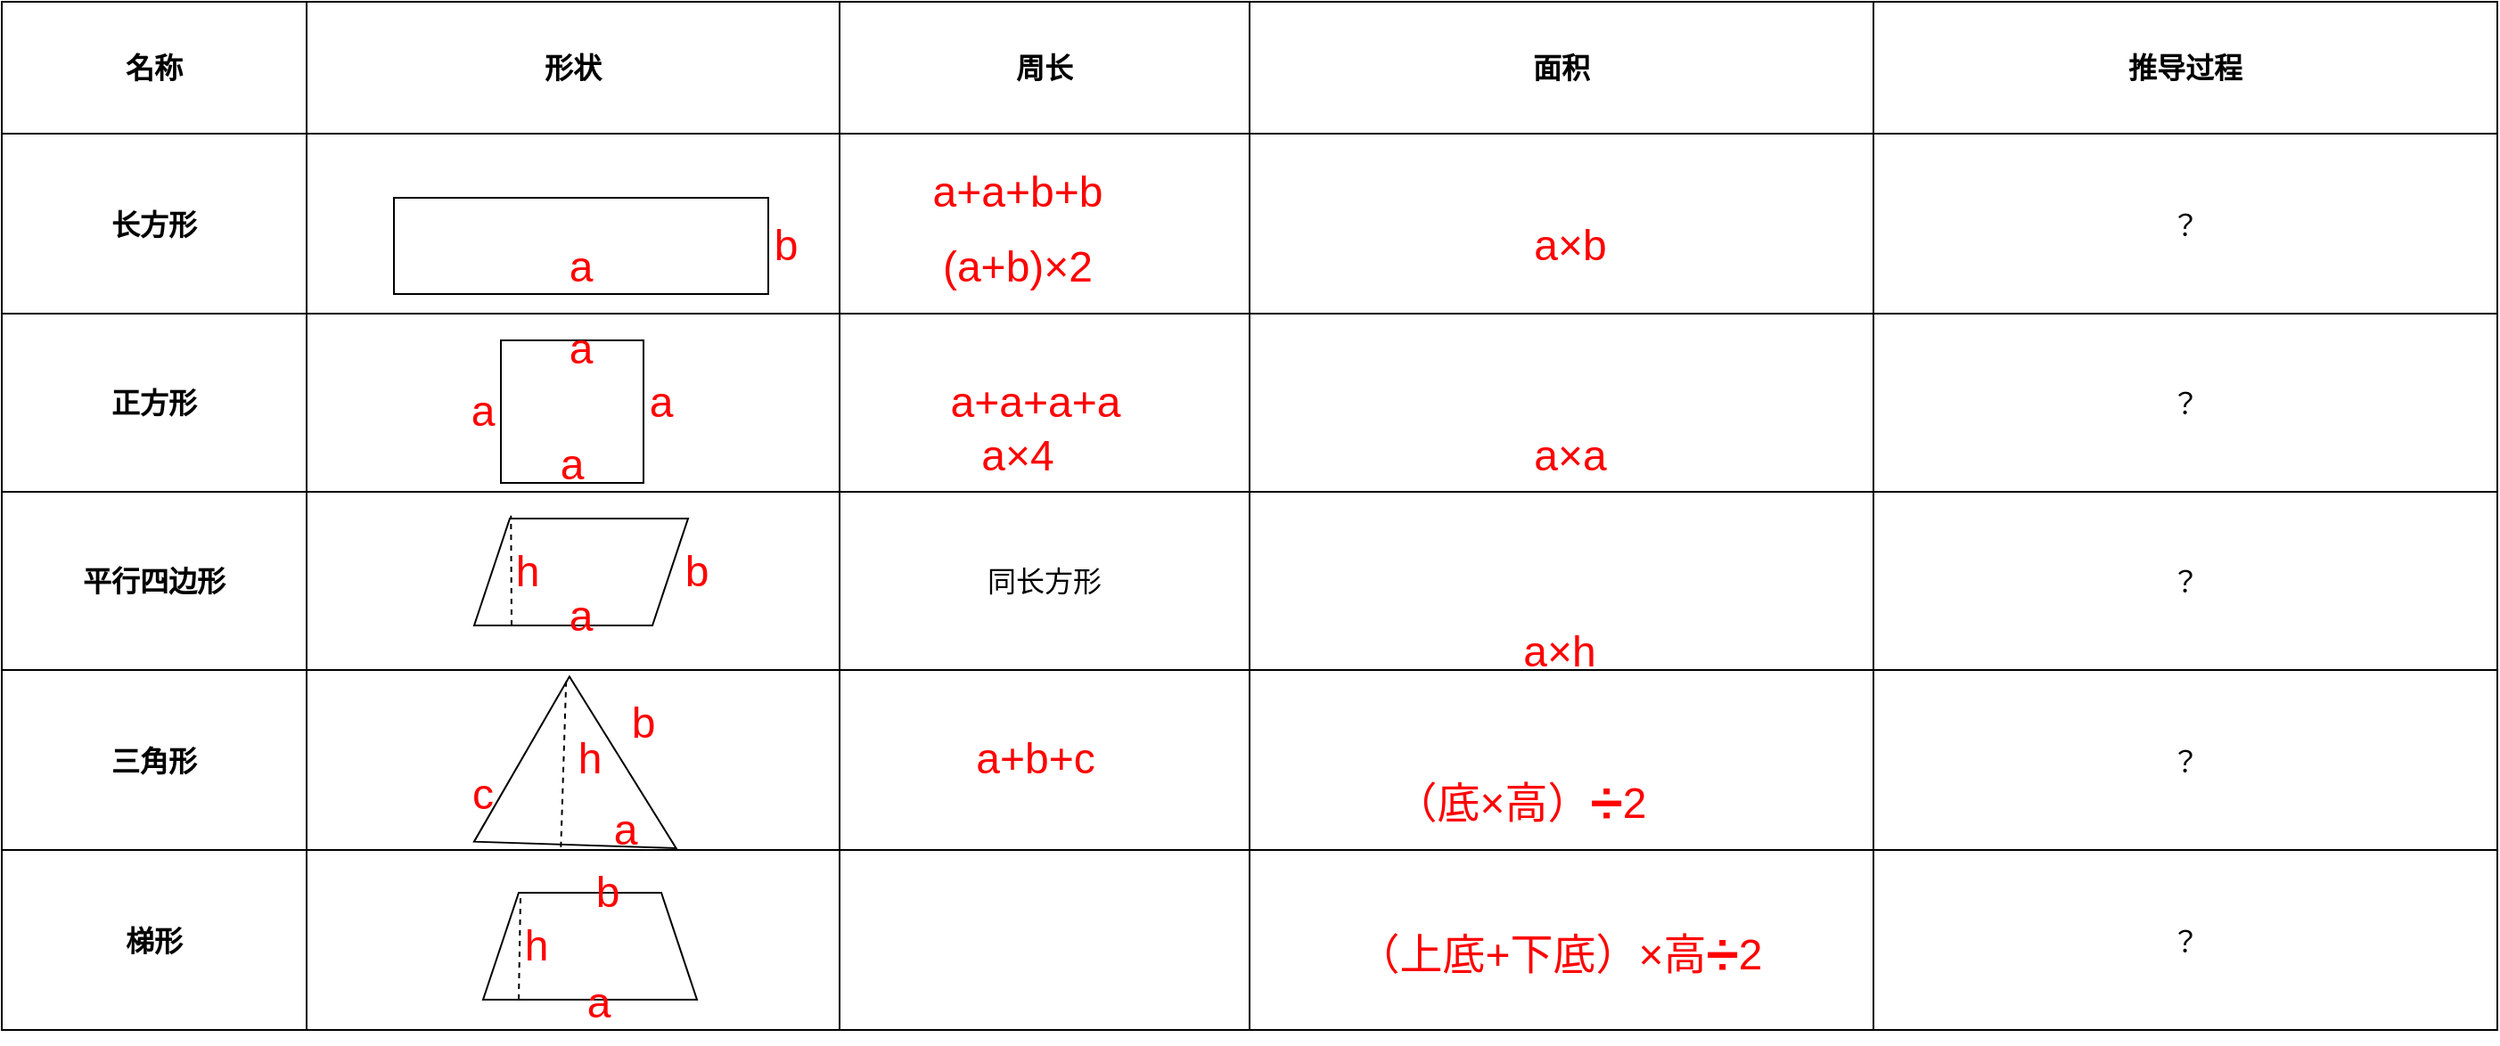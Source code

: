 <mxfile version="24.7.16">
  <diagram name="第 1 页" id="Y7WcQFRap8hTRmkbWVf2">
    <mxGraphModel dx="1793" dy="1558" grid="1" gridSize="10" guides="1" tooltips="1" connect="1" arrows="1" fold="1" page="1" pageScale="1" pageWidth="827" pageHeight="1169" math="0" shadow="0">
      <root>
        <mxCell id="0" />
        <mxCell id="1" parent="0" />
        <mxCell id="KeZkn1Jppf8AMs9LS9iD-27" value="" style="shape=table;startSize=0;container=1;collapsible=0;childLayout=tableLayout;fontSize=16;rounded=1;labelBackgroundColor=none;" vertex="1" parent="1">
          <mxGeometry x="-460" y="-270" width="1400" height="577" as="geometry" />
        </mxCell>
        <mxCell id="KeZkn1Jppf8AMs9LS9iD-28" value="" style="shape=tableRow;horizontal=0;startSize=0;swimlaneHead=0;swimlaneBody=0;top=0;left=0;bottom=0;right=0;collapsible=0;dropTarget=0;fillColor=none;points=[[0,0.5],[1,0.5]];portConstraint=eastwest;fontSize=16;fontStyle=1;rounded=1;labelBackgroundColor=none;" vertex="1" parent="KeZkn1Jppf8AMs9LS9iD-27">
          <mxGeometry width="1400" height="74" as="geometry" />
        </mxCell>
        <mxCell id="KeZkn1Jppf8AMs9LS9iD-71" value="名称" style="shape=partialRectangle;html=1;whiteSpace=wrap;connectable=0;overflow=hidden;fillColor=none;top=0;left=0;bottom=0;right=0;pointerEvents=1;fontSize=16;fontStyle=1;rounded=1;labelBackgroundColor=none;" vertex="1" parent="KeZkn1Jppf8AMs9LS9iD-28">
          <mxGeometry width="171" height="74" as="geometry">
            <mxRectangle width="171" height="74" as="alternateBounds" />
          </mxGeometry>
        </mxCell>
        <mxCell id="KeZkn1Jppf8AMs9LS9iD-29" value="形状" style="shape=partialRectangle;html=1;whiteSpace=wrap;connectable=0;overflow=hidden;fillColor=none;top=0;left=0;bottom=0;right=0;pointerEvents=1;fontSize=16;fontStyle=1;rounded=1;labelBackgroundColor=none;" vertex="1" parent="KeZkn1Jppf8AMs9LS9iD-28">
          <mxGeometry x="171" width="299" height="74" as="geometry">
            <mxRectangle width="299" height="74" as="alternateBounds" />
          </mxGeometry>
        </mxCell>
        <mxCell id="KeZkn1Jppf8AMs9LS9iD-30" value="周长" style="shape=partialRectangle;html=1;whiteSpace=wrap;connectable=0;overflow=hidden;fillColor=none;top=0;left=0;bottom=0;right=0;pointerEvents=1;fontSize=16;fontStyle=1;rounded=1;labelBackgroundColor=none;" vertex="1" parent="KeZkn1Jppf8AMs9LS9iD-28">
          <mxGeometry x="470" width="230" height="74" as="geometry">
            <mxRectangle width="230" height="74" as="alternateBounds" />
          </mxGeometry>
        </mxCell>
        <mxCell id="KeZkn1Jppf8AMs9LS9iD-31" value="面积" style="shape=partialRectangle;html=1;whiteSpace=wrap;connectable=0;overflow=hidden;fillColor=none;top=0;left=0;bottom=0;right=0;pointerEvents=1;fontSize=16;fontStyle=1;rounded=1;labelBackgroundColor=none;" vertex="1" parent="KeZkn1Jppf8AMs9LS9iD-28">
          <mxGeometry x="700" width="350" height="74" as="geometry">
            <mxRectangle width="350" height="74" as="alternateBounds" />
          </mxGeometry>
        </mxCell>
        <mxCell id="KeZkn1Jppf8AMs9LS9iD-138" value="推导过程" style="shape=partialRectangle;html=1;whiteSpace=wrap;connectable=0;overflow=hidden;fillColor=none;top=0;left=0;bottom=0;right=0;pointerEvents=1;fontSize=16;fontStyle=1;rounded=1;labelBackgroundColor=none;" vertex="1" parent="KeZkn1Jppf8AMs9LS9iD-28">
          <mxGeometry x="1050" width="350" height="74" as="geometry">
            <mxRectangle width="350" height="74" as="alternateBounds" />
          </mxGeometry>
        </mxCell>
        <mxCell id="KeZkn1Jppf8AMs9LS9iD-32" value="" style="shape=tableRow;horizontal=0;startSize=0;swimlaneHead=0;swimlaneBody=0;top=0;left=0;bottom=0;right=0;collapsible=0;dropTarget=0;fillColor=none;points=[[0,0.5],[1,0.5]];portConstraint=eastwest;fontSize=16;rounded=1;labelBackgroundColor=none;" vertex="1" parent="KeZkn1Jppf8AMs9LS9iD-27">
          <mxGeometry y="74" width="1400" height="101" as="geometry" />
        </mxCell>
        <mxCell id="KeZkn1Jppf8AMs9LS9iD-72" value="长方形" style="shape=partialRectangle;html=1;whiteSpace=wrap;connectable=0;overflow=hidden;fillColor=none;top=0;left=0;bottom=0;right=0;pointerEvents=1;fontSize=16;rounded=1;labelBackgroundColor=none;fontStyle=1" vertex="1" parent="KeZkn1Jppf8AMs9LS9iD-32">
          <mxGeometry width="171" height="101" as="geometry">
            <mxRectangle width="171" height="101" as="alternateBounds" />
          </mxGeometry>
        </mxCell>
        <mxCell id="KeZkn1Jppf8AMs9LS9iD-33" value="" style="shape=partialRectangle;html=1;whiteSpace=wrap;connectable=0;overflow=hidden;fillColor=none;top=0;left=0;bottom=0;right=0;pointerEvents=1;fontSize=16;rounded=1;labelBackgroundColor=none;" vertex="1" parent="KeZkn1Jppf8AMs9LS9iD-32">
          <mxGeometry x="171" width="299" height="101" as="geometry">
            <mxRectangle width="299" height="101" as="alternateBounds" />
          </mxGeometry>
        </mxCell>
        <mxCell id="KeZkn1Jppf8AMs9LS9iD-34" value="" style="shape=partialRectangle;html=1;whiteSpace=wrap;connectable=0;overflow=hidden;fillColor=none;top=0;left=0;bottom=0;right=0;pointerEvents=1;fontSize=16;rounded=1;labelBackgroundColor=none;" vertex="1" parent="KeZkn1Jppf8AMs9LS9iD-32">
          <mxGeometry x="470" width="230" height="101" as="geometry">
            <mxRectangle width="230" height="101" as="alternateBounds" />
          </mxGeometry>
        </mxCell>
        <mxCell id="KeZkn1Jppf8AMs9LS9iD-35" value="" style="shape=partialRectangle;html=1;whiteSpace=wrap;connectable=0;overflow=hidden;fillColor=none;top=0;left=0;bottom=0;right=0;pointerEvents=1;fontSize=16;rounded=1;labelBackgroundColor=none;" vertex="1" parent="KeZkn1Jppf8AMs9LS9iD-32">
          <mxGeometry x="700" width="350" height="101" as="geometry">
            <mxRectangle width="350" height="101" as="alternateBounds" />
          </mxGeometry>
        </mxCell>
        <mxCell id="KeZkn1Jppf8AMs9LS9iD-139" value="？" style="shape=partialRectangle;html=1;whiteSpace=wrap;connectable=0;overflow=hidden;fillColor=none;top=0;left=0;bottom=0;right=0;pointerEvents=1;fontSize=16;rounded=1;labelBackgroundColor=none;" vertex="1" parent="KeZkn1Jppf8AMs9LS9iD-32">
          <mxGeometry x="1050" width="350" height="101" as="geometry">
            <mxRectangle width="350" height="101" as="alternateBounds" />
          </mxGeometry>
        </mxCell>
        <mxCell id="KeZkn1Jppf8AMs9LS9iD-36" value="" style="shape=tableRow;horizontal=0;startSize=0;swimlaneHead=0;swimlaneBody=0;top=0;left=0;bottom=0;right=0;collapsible=0;dropTarget=0;fillColor=none;points=[[0,0.5],[1,0.5]];portConstraint=eastwest;fontSize=16;rounded=1;labelBackgroundColor=none;" vertex="1" parent="KeZkn1Jppf8AMs9LS9iD-27">
          <mxGeometry y="175" width="1400" height="100" as="geometry" />
        </mxCell>
        <mxCell id="KeZkn1Jppf8AMs9LS9iD-73" value="正方形" style="shape=partialRectangle;html=1;whiteSpace=wrap;connectable=0;overflow=hidden;fillColor=none;top=0;left=0;bottom=0;right=0;pointerEvents=1;fontSize=16;rounded=1;labelBackgroundColor=none;fontStyle=1" vertex="1" parent="KeZkn1Jppf8AMs9LS9iD-36">
          <mxGeometry width="171" height="100" as="geometry">
            <mxRectangle width="171" height="100" as="alternateBounds" />
          </mxGeometry>
        </mxCell>
        <mxCell id="KeZkn1Jppf8AMs9LS9iD-37" value="" style="shape=partialRectangle;html=1;whiteSpace=wrap;connectable=0;overflow=hidden;fillColor=none;top=0;left=0;bottom=0;right=0;pointerEvents=1;fontSize=16;rounded=1;labelBackgroundColor=none;" vertex="1" parent="KeZkn1Jppf8AMs9LS9iD-36">
          <mxGeometry x="171" width="299" height="100" as="geometry">
            <mxRectangle width="299" height="100" as="alternateBounds" />
          </mxGeometry>
        </mxCell>
        <mxCell id="KeZkn1Jppf8AMs9LS9iD-38" value="" style="shape=partialRectangle;html=1;whiteSpace=wrap;connectable=0;overflow=hidden;fillColor=none;top=0;left=0;bottom=0;right=0;pointerEvents=1;fontSize=16;rounded=1;labelBackgroundColor=none;" vertex="1" parent="KeZkn1Jppf8AMs9LS9iD-36">
          <mxGeometry x="470" width="230" height="100" as="geometry">
            <mxRectangle width="230" height="100" as="alternateBounds" />
          </mxGeometry>
        </mxCell>
        <mxCell id="KeZkn1Jppf8AMs9LS9iD-39" value="" style="shape=partialRectangle;html=1;whiteSpace=wrap;connectable=0;overflow=hidden;fillColor=none;top=0;left=0;bottom=0;right=0;pointerEvents=1;fontSize=16;rounded=1;labelBackgroundColor=none;" vertex="1" parent="KeZkn1Jppf8AMs9LS9iD-36">
          <mxGeometry x="700" width="350" height="100" as="geometry">
            <mxRectangle width="350" height="100" as="alternateBounds" />
          </mxGeometry>
        </mxCell>
        <mxCell id="KeZkn1Jppf8AMs9LS9iD-140" value="？" style="shape=partialRectangle;html=1;whiteSpace=wrap;connectable=0;overflow=hidden;fillColor=none;top=0;left=0;bottom=0;right=0;pointerEvents=1;fontSize=16;rounded=1;labelBackgroundColor=none;" vertex="1" parent="KeZkn1Jppf8AMs9LS9iD-36">
          <mxGeometry x="1050" width="350" height="100" as="geometry">
            <mxRectangle width="350" height="100" as="alternateBounds" />
          </mxGeometry>
        </mxCell>
        <mxCell id="KeZkn1Jppf8AMs9LS9iD-74" style="shape=tableRow;horizontal=0;startSize=0;swimlaneHead=0;swimlaneBody=0;top=0;left=0;bottom=0;right=0;collapsible=0;dropTarget=0;fillColor=none;points=[[0,0.5],[1,0.5]];portConstraint=eastwest;fontSize=16;rounded=1;labelBackgroundColor=none;" vertex="1" parent="KeZkn1Jppf8AMs9LS9iD-27">
          <mxGeometry y="275" width="1400" height="100" as="geometry" />
        </mxCell>
        <mxCell id="KeZkn1Jppf8AMs9LS9iD-75" value="平行四边形" style="shape=partialRectangle;html=1;whiteSpace=wrap;connectable=0;overflow=hidden;fillColor=none;top=0;left=0;bottom=0;right=0;pointerEvents=1;fontSize=16;rounded=1;labelBackgroundColor=none;fontStyle=1" vertex="1" parent="KeZkn1Jppf8AMs9LS9iD-74">
          <mxGeometry width="171" height="100" as="geometry">
            <mxRectangle width="171" height="100" as="alternateBounds" />
          </mxGeometry>
        </mxCell>
        <mxCell id="KeZkn1Jppf8AMs9LS9iD-76" style="shape=partialRectangle;html=1;whiteSpace=wrap;connectable=0;overflow=hidden;fillColor=none;top=0;left=0;bottom=0;right=0;pointerEvents=1;fontSize=16;rounded=1;labelBackgroundColor=none;" vertex="1" parent="KeZkn1Jppf8AMs9LS9iD-74">
          <mxGeometry x="171" width="299" height="100" as="geometry">
            <mxRectangle width="299" height="100" as="alternateBounds" />
          </mxGeometry>
        </mxCell>
        <mxCell id="KeZkn1Jppf8AMs9LS9iD-77" value="同长方形" style="shape=partialRectangle;html=1;whiteSpace=wrap;connectable=0;overflow=hidden;fillColor=none;top=0;left=0;bottom=0;right=0;pointerEvents=1;fontSize=16;rounded=1;labelBackgroundColor=none;" vertex="1" parent="KeZkn1Jppf8AMs9LS9iD-74">
          <mxGeometry x="470" width="230" height="100" as="geometry">
            <mxRectangle width="230" height="100" as="alternateBounds" />
          </mxGeometry>
        </mxCell>
        <mxCell id="KeZkn1Jppf8AMs9LS9iD-78" style="shape=partialRectangle;html=1;whiteSpace=wrap;connectable=0;overflow=hidden;fillColor=none;top=0;left=0;bottom=0;right=0;pointerEvents=1;fontSize=16;rounded=1;labelBackgroundColor=none;" vertex="1" parent="KeZkn1Jppf8AMs9LS9iD-74">
          <mxGeometry x="700" width="350" height="100" as="geometry">
            <mxRectangle width="350" height="100" as="alternateBounds" />
          </mxGeometry>
        </mxCell>
        <mxCell id="KeZkn1Jppf8AMs9LS9iD-141" value="？" style="shape=partialRectangle;html=1;whiteSpace=wrap;connectable=0;overflow=hidden;fillColor=none;top=0;left=0;bottom=0;right=0;pointerEvents=1;fontSize=16;rounded=1;labelBackgroundColor=none;" vertex="1" parent="KeZkn1Jppf8AMs9LS9iD-74">
          <mxGeometry x="1050" width="350" height="100" as="geometry">
            <mxRectangle width="350" height="100" as="alternateBounds" />
          </mxGeometry>
        </mxCell>
        <mxCell id="KeZkn1Jppf8AMs9LS9iD-79" style="shape=tableRow;horizontal=0;startSize=0;swimlaneHead=0;swimlaneBody=0;top=0;left=0;bottom=0;right=0;collapsible=0;dropTarget=0;fillColor=none;points=[[0,0.5],[1,0.5]];portConstraint=eastwest;fontSize=16;rounded=1;labelBackgroundColor=none;" vertex="1" parent="KeZkn1Jppf8AMs9LS9iD-27">
          <mxGeometry y="375" width="1400" height="101" as="geometry" />
        </mxCell>
        <mxCell id="KeZkn1Jppf8AMs9LS9iD-80" value="三角形" style="shape=partialRectangle;html=1;whiteSpace=wrap;connectable=0;overflow=hidden;fillColor=none;top=0;left=0;bottom=0;right=0;pointerEvents=1;fontSize=16;rounded=1;labelBackgroundColor=none;fontStyle=1" vertex="1" parent="KeZkn1Jppf8AMs9LS9iD-79">
          <mxGeometry width="171" height="101" as="geometry">
            <mxRectangle width="171" height="101" as="alternateBounds" />
          </mxGeometry>
        </mxCell>
        <mxCell id="KeZkn1Jppf8AMs9LS9iD-81" style="shape=partialRectangle;html=1;whiteSpace=wrap;connectable=0;overflow=hidden;fillColor=none;top=0;left=0;bottom=0;right=0;pointerEvents=1;fontSize=16;rounded=1;labelBackgroundColor=none;" vertex="1" parent="KeZkn1Jppf8AMs9LS9iD-79">
          <mxGeometry x="171" width="299" height="101" as="geometry">
            <mxRectangle width="299" height="101" as="alternateBounds" />
          </mxGeometry>
        </mxCell>
        <mxCell id="KeZkn1Jppf8AMs9LS9iD-82" style="shape=partialRectangle;html=1;whiteSpace=wrap;connectable=0;overflow=hidden;fillColor=none;top=0;left=0;bottom=0;right=0;pointerEvents=1;fontSize=16;rounded=1;labelBackgroundColor=none;" vertex="1" parent="KeZkn1Jppf8AMs9LS9iD-79">
          <mxGeometry x="470" width="230" height="101" as="geometry">
            <mxRectangle width="230" height="101" as="alternateBounds" />
          </mxGeometry>
        </mxCell>
        <mxCell id="KeZkn1Jppf8AMs9LS9iD-83" style="shape=partialRectangle;html=1;whiteSpace=wrap;connectable=0;overflow=hidden;fillColor=none;top=0;left=0;bottom=0;right=0;pointerEvents=1;fontSize=16;rounded=1;labelBackgroundColor=none;" vertex="1" parent="KeZkn1Jppf8AMs9LS9iD-79">
          <mxGeometry x="700" width="350" height="101" as="geometry">
            <mxRectangle width="350" height="101" as="alternateBounds" />
          </mxGeometry>
        </mxCell>
        <mxCell id="KeZkn1Jppf8AMs9LS9iD-142" value="？" style="shape=partialRectangle;html=1;whiteSpace=wrap;connectable=0;overflow=hidden;fillColor=none;top=0;left=0;bottom=0;right=0;pointerEvents=1;fontSize=16;rounded=1;labelBackgroundColor=none;" vertex="1" parent="KeZkn1Jppf8AMs9LS9iD-79">
          <mxGeometry x="1050" width="350" height="101" as="geometry">
            <mxRectangle width="350" height="101" as="alternateBounds" />
          </mxGeometry>
        </mxCell>
        <mxCell id="KeZkn1Jppf8AMs9LS9iD-84" style="shape=tableRow;horizontal=0;startSize=0;swimlaneHead=0;swimlaneBody=0;top=0;left=0;bottom=0;right=0;collapsible=0;dropTarget=0;fillColor=none;points=[[0,0.5],[1,0.5]];portConstraint=eastwest;fontSize=16;rounded=1;labelBackgroundColor=none;" vertex="1" parent="KeZkn1Jppf8AMs9LS9iD-27">
          <mxGeometry y="476" width="1400" height="101" as="geometry" />
        </mxCell>
        <mxCell id="KeZkn1Jppf8AMs9LS9iD-85" value="梯形" style="shape=partialRectangle;html=1;whiteSpace=wrap;connectable=0;overflow=hidden;fillColor=none;top=0;left=0;bottom=0;right=0;pointerEvents=1;fontSize=16;rounded=1;labelBackgroundColor=none;fontStyle=1" vertex="1" parent="KeZkn1Jppf8AMs9LS9iD-84">
          <mxGeometry width="171" height="101" as="geometry">
            <mxRectangle width="171" height="101" as="alternateBounds" />
          </mxGeometry>
        </mxCell>
        <mxCell id="KeZkn1Jppf8AMs9LS9iD-86" style="shape=partialRectangle;html=1;whiteSpace=wrap;connectable=0;overflow=hidden;fillColor=none;top=0;left=0;bottom=0;right=0;pointerEvents=1;fontSize=16;rounded=1;labelBackgroundColor=none;" vertex="1" parent="KeZkn1Jppf8AMs9LS9iD-84">
          <mxGeometry x="171" width="299" height="101" as="geometry">
            <mxRectangle width="299" height="101" as="alternateBounds" />
          </mxGeometry>
        </mxCell>
        <mxCell id="KeZkn1Jppf8AMs9LS9iD-87" style="shape=partialRectangle;html=1;whiteSpace=wrap;connectable=0;overflow=hidden;fillColor=none;top=0;left=0;bottom=0;right=0;pointerEvents=1;fontSize=16;rounded=1;labelBackgroundColor=none;" vertex="1" parent="KeZkn1Jppf8AMs9LS9iD-84">
          <mxGeometry x="470" width="230" height="101" as="geometry">
            <mxRectangle width="230" height="101" as="alternateBounds" />
          </mxGeometry>
        </mxCell>
        <mxCell id="KeZkn1Jppf8AMs9LS9iD-88" style="shape=partialRectangle;html=1;whiteSpace=wrap;connectable=0;overflow=hidden;fillColor=none;top=0;left=0;bottom=0;right=0;pointerEvents=1;fontSize=16;rounded=1;labelBackgroundColor=none;" vertex="1" parent="KeZkn1Jppf8AMs9LS9iD-84">
          <mxGeometry x="700" width="350" height="101" as="geometry">
            <mxRectangle width="350" height="101" as="alternateBounds" />
          </mxGeometry>
        </mxCell>
        <mxCell id="KeZkn1Jppf8AMs9LS9iD-143" value="？" style="shape=partialRectangle;html=1;whiteSpace=wrap;connectable=0;overflow=hidden;fillColor=none;top=0;left=0;bottom=0;right=0;pointerEvents=1;fontSize=16;rounded=1;labelBackgroundColor=none;" vertex="1" parent="KeZkn1Jppf8AMs9LS9iD-84">
          <mxGeometry x="1050" width="350" height="101" as="geometry">
            <mxRectangle width="350" height="101" as="alternateBounds" />
          </mxGeometry>
        </mxCell>
        <mxCell id="KeZkn1Jppf8AMs9LS9iD-95" value="" style="rounded=0;whiteSpace=wrap;html=1;" vertex="1" parent="1">
          <mxGeometry x="-240" y="-160" width="210" height="54" as="geometry" />
        </mxCell>
        <mxCell id="KeZkn1Jppf8AMs9LS9iD-96" value="" style="whiteSpace=wrap;html=1;aspect=fixed;" vertex="1" parent="1">
          <mxGeometry x="-180" y="-80" width="80" height="80" as="geometry" />
        </mxCell>
        <mxCell id="KeZkn1Jppf8AMs9LS9iD-97" value="" style="shape=parallelogram;perimeter=parallelogramPerimeter;whiteSpace=wrap;html=1;fixedSize=1;" vertex="1" parent="1">
          <mxGeometry x="-195" y="20" width="120" height="60" as="geometry" />
        </mxCell>
        <mxCell id="KeZkn1Jppf8AMs9LS9iD-99" value="" style="triangle;whiteSpace=wrap;html=1;rotation=30;" vertex="1" parent="1">
          <mxGeometry x="-175" y="126.5" width="100" height="107" as="geometry" />
        </mxCell>
        <mxCell id="KeZkn1Jppf8AMs9LS9iD-100" value="" style="shape=trapezoid;perimeter=trapezoidPerimeter;whiteSpace=wrap;html=1;fixedSize=1;" vertex="1" parent="1">
          <mxGeometry x="-190" y="230" width="120" height="60" as="geometry" />
        </mxCell>
        <mxCell id="KeZkn1Jppf8AMs9LS9iD-101" value="&lt;font style=&quot;font-size: 24px;&quot;&gt;a&lt;/font&gt;" style="text;html=1;align=center;verticalAlign=middle;whiteSpace=wrap;rounded=0;fontColor=#FF0000;" vertex="1" parent="1">
          <mxGeometry x="-165" y="-136" width="60" height="30" as="geometry" />
        </mxCell>
        <mxCell id="KeZkn1Jppf8AMs9LS9iD-102" value="b" style="text;html=1;align=center;verticalAlign=middle;whiteSpace=wrap;rounded=0;fontSize=24;fontColor=#FF0000;" vertex="1" parent="1">
          <mxGeometry x="-50" y="-148" width="60" height="30" as="geometry" />
        </mxCell>
        <mxCell id="KeZkn1Jppf8AMs9LS9iD-103" value="&lt;font style=&quot;font-size: 24px;&quot;&gt;a&lt;/font&gt;" style="text;html=1;align=center;verticalAlign=middle;whiteSpace=wrap;rounded=0;fontColor=#FF0000;" vertex="1" parent="1">
          <mxGeometry x="-220" y="-55" width="60" height="30" as="geometry" />
        </mxCell>
        <mxCell id="KeZkn1Jppf8AMs9LS9iD-104" value="&lt;font style=&quot;font-size: 24px;&quot;&gt;a&lt;/font&gt;" style="text;html=1;align=center;verticalAlign=middle;whiteSpace=wrap;rounded=0;fontColor=#FF0000;" vertex="1" parent="1">
          <mxGeometry x="-165" y="-90" width="60" height="30" as="geometry" />
        </mxCell>
        <mxCell id="KeZkn1Jppf8AMs9LS9iD-105" value="&lt;font style=&quot;font-size: 24px;&quot;&gt;a&lt;/font&gt;" style="text;html=1;align=center;verticalAlign=middle;whiteSpace=wrap;rounded=0;fontColor=#FF0000;" vertex="1" parent="1">
          <mxGeometry x="-120" y="-60" width="60" height="30" as="geometry" />
        </mxCell>
        <mxCell id="KeZkn1Jppf8AMs9LS9iD-106" value="&lt;font style=&quot;font-size: 24px;&quot;&gt;a&lt;/font&gt;" style="text;html=1;align=center;verticalAlign=middle;whiteSpace=wrap;rounded=0;fontColor=#FF0000;" vertex="1" parent="1">
          <mxGeometry x="-170" y="-25" width="60" height="30" as="geometry" />
        </mxCell>
        <mxCell id="KeZkn1Jppf8AMs9LS9iD-107" value="&lt;font style=&quot;font-size: 24px;&quot;&gt;a&lt;/font&gt;" style="text;html=1;align=center;verticalAlign=middle;whiteSpace=wrap;rounded=0;fontColor=#FF0000;" vertex="1" parent="1">
          <mxGeometry x="-165" y="60" width="60" height="30" as="geometry" />
        </mxCell>
        <mxCell id="KeZkn1Jppf8AMs9LS9iD-108" value="&lt;font style=&quot;font-size: 24px;&quot;&gt;b&lt;/font&gt;" style="text;html=1;align=center;verticalAlign=middle;whiteSpace=wrap;rounded=0;fontColor=#FF0000;" vertex="1" parent="1">
          <mxGeometry x="-90" y="35" width="40" height="30" as="geometry" />
        </mxCell>
        <mxCell id="KeZkn1Jppf8AMs9LS9iD-109" value="&lt;font style=&quot;font-size: 24px;&quot;&gt;a&lt;/font&gt;" style="text;html=1;align=center;verticalAlign=middle;whiteSpace=wrap;rounded=0;fontColor=#FF0000;" vertex="1" parent="1">
          <mxGeometry x="-140" y="180" width="60" height="30" as="geometry" />
        </mxCell>
        <mxCell id="KeZkn1Jppf8AMs9LS9iD-112" value="&lt;font style=&quot;font-size: 24px;&quot;&gt;a+a+b+b&lt;/font&gt;" style="text;html=1;align=center;verticalAlign=middle;whiteSpace=wrap;rounded=0;fontColor=#FF0000;" vertex="1" parent="1">
          <mxGeometry x="40" y="-178" width="140" height="30" as="geometry" />
        </mxCell>
        <mxCell id="KeZkn1Jppf8AMs9LS9iD-113" value="&lt;font style=&quot;font-size: 24px;&quot;&gt;(a+b)×2&lt;/font&gt;" style="text;html=1;align=center;verticalAlign=middle;whiteSpace=wrap;rounded=0;fontColor=#FF0000;" vertex="1" parent="1">
          <mxGeometry x="40" y="-136" width="140" height="30" as="geometry" />
        </mxCell>
        <mxCell id="KeZkn1Jppf8AMs9LS9iD-114" value="&lt;font style=&quot;font-size: 24px;&quot;&gt;a×b&lt;/font&gt;" style="text;html=1;align=center;verticalAlign=middle;whiteSpace=wrap;rounded=0;fontColor=#FF0000;" vertex="1" parent="1">
          <mxGeometry x="350" y="-148" width="140" height="30" as="geometry" />
        </mxCell>
        <mxCell id="KeZkn1Jppf8AMs9LS9iD-115" value="&lt;font style=&quot;font-size: 24px;&quot;&gt;a×a&lt;/font&gt;" style="text;html=1;align=center;verticalAlign=middle;whiteSpace=wrap;rounded=0;fontColor=#FF0000;" vertex="1" parent="1">
          <mxGeometry x="350" y="-30" width="140" height="30" as="geometry" />
        </mxCell>
        <mxCell id="KeZkn1Jppf8AMs9LS9iD-116" value="&lt;font style=&quot;font-size: 24px;&quot;&gt;a+a+a+a&lt;/font&gt;" style="text;html=1;align=center;verticalAlign=middle;whiteSpace=wrap;rounded=0;fontColor=#FF0000;" vertex="1" parent="1">
          <mxGeometry x="50" y="-60" width="140" height="30" as="geometry" />
        </mxCell>
        <mxCell id="KeZkn1Jppf8AMs9LS9iD-117" value="&lt;font style=&quot;font-size: 24px;&quot;&gt;a×4&lt;/font&gt;" style="text;html=1;align=center;verticalAlign=middle;whiteSpace=wrap;rounded=0;fontColor=#FF0000;" vertex="1" parent="1">
          <mxGeometry x="40" y="-30" width="140" height="30" as="geometry" />
        </mxCell>
        <mxCell id="KeZkn1Jppf8AMs9LS9iD-118" value="&lt;font style=&quot;font-size: 24px;&quot;&gt;b&lt;/font&gt;" style="text;html=1;align=center;verticalAlign=middle;whiteSpace=wrap;rounded=0;fontColor=#FF0000;" vertex="1" parent="1">
          <mxGeometry x="-130" y="120" width="60" height="30" as="geometry" />
        </mxCell>
        <mxCell id="KeZkn1Jppf8AMs9LS9iD-119" value="&lt;font style=&quot;font-size: 24px;&quot;&gt;c&lt;/font&gt;" style="text;html=1;align=center;verticalAlign=middle;whiteSpace=wrap;rounded=0;fontColor=#FF0000;" vertex="1" parent="1">
          <mxGeometry x="-220" y="160" width="60" height="30" as="geometry" />
        </mxCell>
        <mxCell id="KeZkn1Jppf8AMs9LS9iD-122" value="" style="endArrow=none;dashed=1;html=1;rounded=0;entryX=0.172;entryY=-0.028;entryDx=0;entryDy=0;entryPerimeter=0;" edge="1" parent="1" target="KeZkn1Jppf8AMs9LS9iD-97">
          <mxGeometry width="50" height="50" relative="1" as="geometry">
            <mxPoint x="-174" y="80" as="sourcePoint" />
            <mxPoint x="60" as="targetPoint" />
          </mxGeometry>
        </mxCell>
        <mxCell id="KeZkn1Jppf8AMs9LS9iD-125" value="&lt;font style=&quot;font-size: 24px;&quot;&gt;h&lt;/font&gt;" style="text;html=1;align=center;verticalAlign=middle;whiteSpace=wrap;rounded=0;fontColor=#FF0000;" vertex="1" parent="1">
          <mxGeometry x="-195" y="35" width="60" height="30" as="geometry" />
        </mxCell>
        <mxCell id="KeZkn1Jppf8AMs9LS9iD-127" value="" style="endArrow=none;dashed=1;html=1;rounded=0;entryX=-0.005;entryY=0.026;entryDx=0;entryDy=0;entryPerimeter=0;exitX=0.437;exitY=0.797;exitDx=0;exitDy=0;exitPerimeter=0;" edge="1" parent="1" source="KeZkn1Jppf8AMs9LS9iD-99" target="KeZkn1Jppf8AMs9LS9iD-99">
          <mxGeometry width="50" height="50" relative="1" as="geometry">
            <mxPoint x="-164" y="130" as="sourcePoint" />
            <mxPoint x="-164" y="68" as="targetPoint" />
          </mxGeometry>
        </mxCell>
        <mxCell id="KeZkn1Jppf8AMs9LS9iD-129" value="&lt;font style=&quot;font-size: 24px;&quot;&gt;h&lt;/font&gt;" style="text;html=1;align=center;verticalAlign=middle;whiteSpace=wrap;rounded=0;fontColor=#FF0000;" vertex="1" parent="1">
          <mxGeometry x="-160" y="140" width="60" height="30" as="geometry" />
        </mxCell>
        <mxCell id="KeZkn1Jppf8AMs9LS9iD-130" value="&lt;font style=&quot;font-size: 24px;&quot;&gt;a×h&lt;/font&gt;" style="text;html=1;align=center;verticalAlign=middle;whiteSpace=wrap;rounded=0;fontColor=#FF0000;" vertex="1" parent="1">
          <mxGeometry x="344" y="80" width="140" height="30" as="geometry" />
        </mxCell>
        <mxCell id="KeZkn1Jppf8AMs9LS9iD-131" value="&lt;font style=&quot;font-size: 24px;&quot;&gt;（底×高）➗2&lt;/font&gt;" style="text;html=1;align=center;verticalAlign=middle;whiteSpace=wrap;rounded=0;fontColor=#FF0000;" vertex="1" parent="1">
          <mxGeometry x="300" y="150" width="184" height="60" as="geometry" />
        </mxCell>
        <mxCell id="KeZkn1Jppf8AMs9LS9iD-132" value="&lt;font style=&quot;font-size: 24px;&quot;&gt;a+b+c&lt;/font&gt;" style="text;html=1;align=center;verticalAlign=middle;whiteSpace=wrap;rounded=0;fontColor=#FF0000;" vertex="1" parent="1">
          <mxGeometry x="50" y="140" width="140" height="30" as="geometry" />
        </mxCell>
        <mxCell id="KeZkn1Jppf8AMs9LS9iD-133" value="&lt;font style=&quot;font-size: 24px;&quot;&gt;b&lt;/font&gt;" style="text;html=1;align=center;verticalAlign=middle;whiteSpace=wrap;rounded=0;fontColor=#FF0000;" vertex="1" parent="1">
          <mxGeometry x="-150" y="215" width="60" height="30" as="geometry" />
        </mxCell>
        <mxCell id="KeZkn1Jppf8AMs9LS9iD-134" value="&lt;font style=&quot;font-size: 24px;&quot;&gt;a&lt;/font&gt;" style="text;html=1;align=center;verticalAlign=middle;whiteSpace=wrap;rounded=0;fontColor=#FF0000;" vertex="1" parent="1">
          <mxGeometry x="-155" y="277" width="60" height="30" as="geometry" />
        </mxCell>
        <mxCell id="KeZkn1Jppf8AMs9LS9iD-135" value="" style="endArrow=none;dashed=1;html=1;rounded=0;entryX=0.175;entryY=0.05;entryDx=0;entryDy=0;entryPerimeter=0;" edge="1" parent="1" target="KeZkn1Jppf8AMs9LS9iD-100">
          <mxGeometry width="50" height="50" relative="1" as="geometry">
            <mxPoint x="-170" y="290" as="sourcePoint" />
            <mxPoint x="-164" y="68" as="targetPoint" />
          </mxGeometry>
        </mxCell>
        <mxCell id="KeZkn1Jppf8AMs9LS9iD-136" value="&lt;font style=&quot;font-size: 24px;&quot;&gt;h&lt;/font&gt;" style="text;html=1;align=center;verticalAlign=middle;whiteSpace=wrap;rounded=0;fontColor=#FF0000;" vertex="1" parent="1">
          <mxGeometry x="-190" y="245" width="60" height="30" as="geometry" />
        </mxCell>
        <mxCell id="KeZkn1Jppf8AMs9LS9iD-137" value="&lt;font style=&quot;font-size: 24px;&quot;&gt;（上底+下底）×高➗2&lt;/font&gt;" style="text;html=1;align=center;verticalAlign=middle;whiteSpace=wrap;rounded=0;fontColor=#FF0000;" vertex="1" parent="1">
          <mxGeometry x="219" y="215" width="390" height="100" as="geometry" />
        </mxCell>
      </root>
    </mxGraphModel>
  </diagram>
</mxfile>
